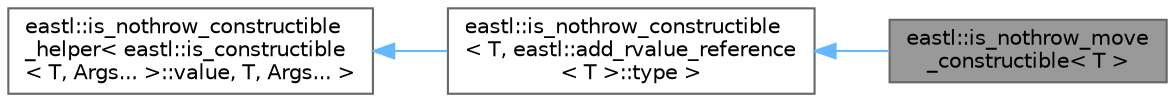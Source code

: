 digraph "eastl::is_nothrow_move_constructible&lt; T &gt;"
{
 // LATEX_PDF_SIZE
  bgcolor="transparent";
  edge [fontname=Helvetica,fontsize=10,labelfontname=Helvetica,labelfontsize=10];
  node [fontname=Helvetica,fontsize=10,shape=box,height=0.2,width=0.4];
  rankdir="LR";
  Node1 [id="Node000001",label="eastl::is_nothrow_move\l_constructible\< T \>",height=0.2,width=0.4,color="gray40", fillcolor="grey60", style="filled", fontcolor="black",tooltip=" "];
  Node2 -> Node1 [id="edge3_Node000001_Node000002",dir="back",color="steelblue1",style="solid",tooltip=" "];
  Node2 [id="Node000002",label="eastl::is_nothrow_constructible\l\< T, eastl::add_rvalue_reference\l\< T \>::type \>",height=0.2,width=0.4,color="gray40", fillcolor="white", style="filled",URL="$structeastl_1_1is__nothrow__constructible.html",tooltip=" "];
  Node3 -> Node2 [id="edge4_Node000002_Node000003",dir="back",color="steelblue1",style="solid",tooltip=" "];
  Node3 [id="Node000003",label="eastl::is_nothrow_constructible\l_helper\< eastl::is_constructible\l\< T, Args... \>::value, T, Args... \>",height=0.2,width=0.4,color="gray40", fillcolor="white", style="filled",URL="$structeastl_1_1is__nothrow__constructible__helper.html",tooltip=" "];
}
